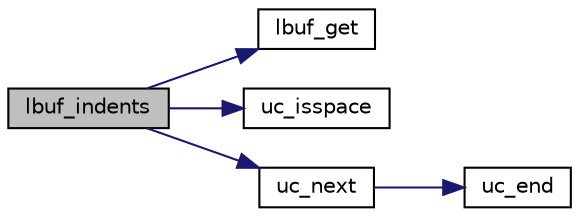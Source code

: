 digraph "lbuf_indents"
{
 // INTERACTIVE_SVG=YES
 // LATEX_PDF_SIZE
  edge [fontname="Helvetica",fontsize="10",labelfontname="Helvetica",labelfontsize="10"];
  node [fontname="Helvetica",fontsize="10",shape=record];
  rankdir="LR";
  Node1 [label="lbuf_indents",height=0.2,width=0.4,color="black", fillcolor="grey75", style="filled", fontcolor="black",tooltip=" "];
  Node1 -> Node2 [color="midnightblue",fontsize="10",style="solid",fontname="Helvetica"];
  Node2 [label="lbuf_get",height=0.2,width=0.4,color="black", fillcolor="white", style="filled",URL="$lbuf_8c.html#ad0f45475ddc6eb82ecedf63ed1b914d4",tooltip=" "];
  Node1 -> Node3 [color="midnightblue",fontsize="10",style="solid",fontname="Helvetica"];
  Node3 [label="uc_isspace",height=0.2,width=0.4,color="black", fillcolor="white", style="filled",URL="$uc_8c.html#ab6be7e2b59f79b8952c13488e1cf036a",tooltip=" "];
  Node1 -> Node4 [color="midnightblue",fontsize="10",style="solid",fontname="Helvetica"];
  Node4 [label="uc_next",height=0.2,width=0.4,color="black", fillcolor="white", style="filled",URL="$uc_8c.html#a79c7c44c06c1febff5680c19667e2676",tooltip=" "];
  Node4 -> Node5 [color="midnightblue",fontsize="10",style="solid",fontname="Helvetica"];
  Node5 [label="uc_end",height=0.2,width=0.4,color="black", fillcolor="white", style="filled",URL="$uc_8c.html#a616e24870a58b86644c34ee077faca11",tooltip=" "];
}
